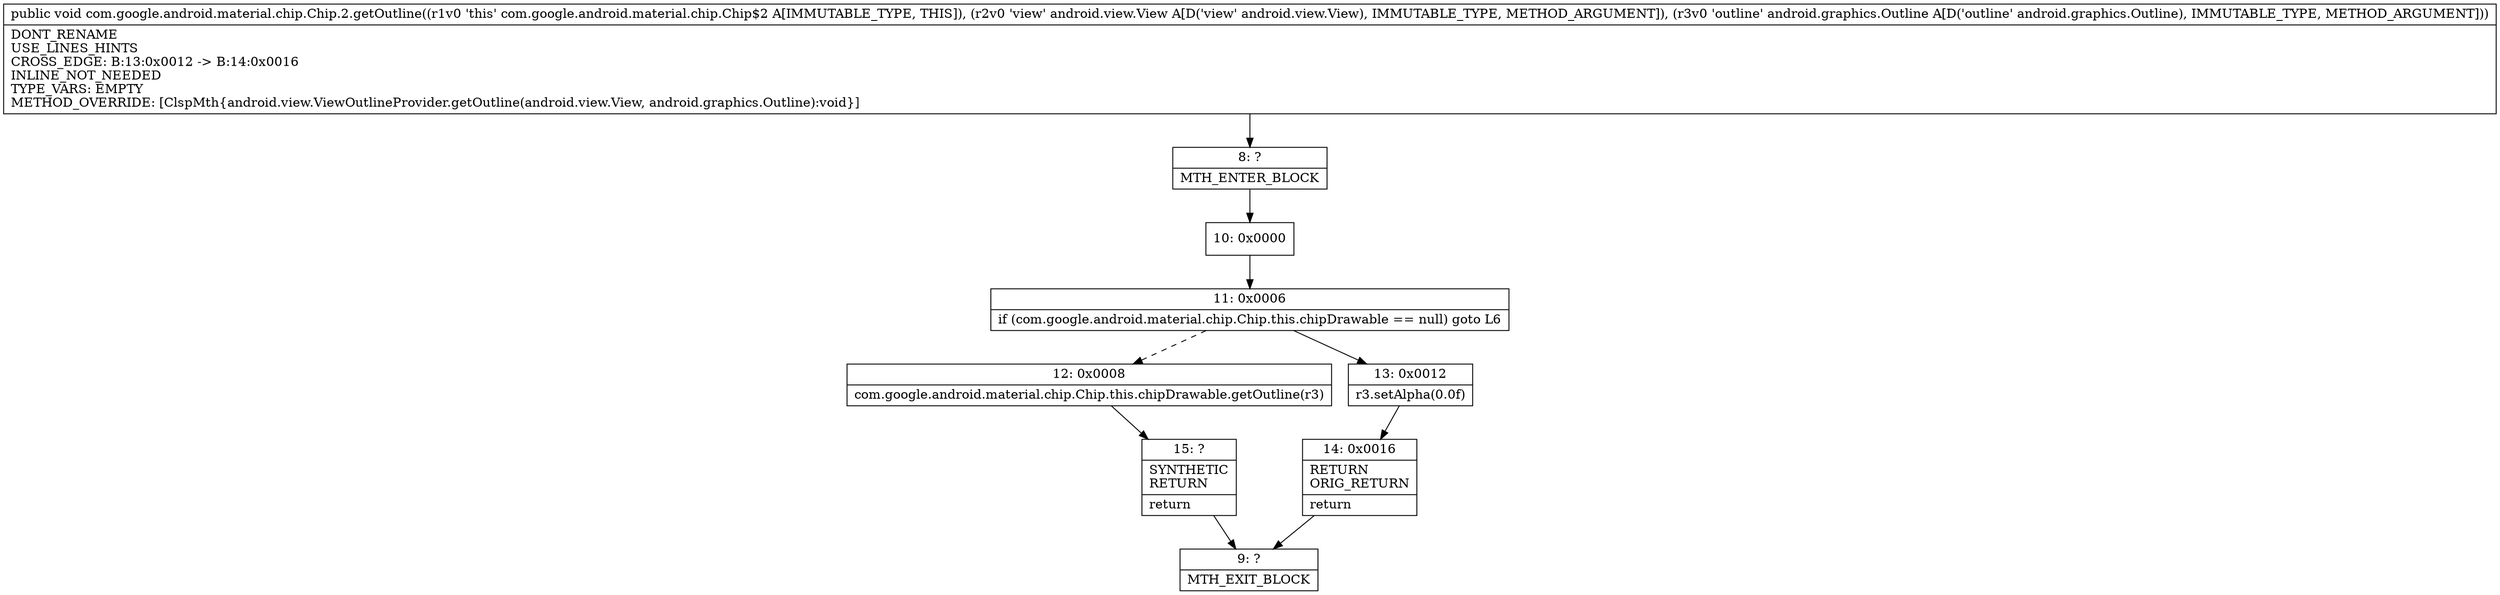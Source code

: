 digraph "CFG forcom.google.android.material.chip.Chip.2.getOutline(Landroid\/view\/View;Landroid\/graphics\/Outline;)V" {
Node_8 [shape=record,label="{8\:\ ?|MTH_ENTER_BLOCK\l}"];
Node_10 [shape=record,label="{10\:\ 0x0000}"];
Node_11 [shape=record,label="{11\:\ 0x0006|if (com.google.android.material.chip.Chip.this.chipDrawable == null) goto L6\l}"];
Node_12 [shape=record,label="{12\:\ 0x0008|com.google.android.material.chip.Chip.this.chipDrawable.getOutline(r3)\l}"];
Node_15 [shape=record,label="{15\:\ ?|SYNTHETIC\lRETURN\l|return\l}"];
Node_9 [shape=record,label="{9\:\ ?|MTH_EXIT_BLOCK\l}"];
Node_13 [shape=record,label="{13\:\ 0x0012|r3.setAlpha(0.0f)\l}"];
Node_14 [shape=record,label="{14\:\ 0x0016|RETURN\lORIG_RETURN\l|return\l}"];
MethodNode[shape=record,label="{public void com.google.android.material.chip.Chip.2.getOutline((r1v0 'this' com.google.android.material.chip.Chip$2 A[IMMUTABLE_TYPE, THIS]), (r2v0 'view' android.view.View A[D('view' android.view.View), IMMUTABLE_TYPE, METHOD_ARGUMENT]), (r3v0 'outline' android.graphics.Outline A[D('outline' android.graphics.Outline), IMMUTABLE_TYPE, METHOD_ARGUMENT]))  | DONT_RENAME\lUSE_LINES_HINTS\lCROSS_EDGE: B:13:0x0012 \-\> B:14:0x0016\lINLINE_NOT_NEEDED\lTYPE_VARS: EMPTY\lMETHOD_OVERRIDE: [ClspMth\{android.view.ViewOutlineProvider.getOutline(android.view.View, android.graphics.Outline):void\}]\l}"];
MethodNode -> Node_8;Node_8 -> Node_10;
Node_10 -> Node_11;
Node_11 -> Node_12[style=dashed];
Node_11 -> Node_13;
Node_12 -> Node_15;
Node_15 -> Node_9;
Node_13 -> Node_14;
Node_14 -> Node_9;
}

